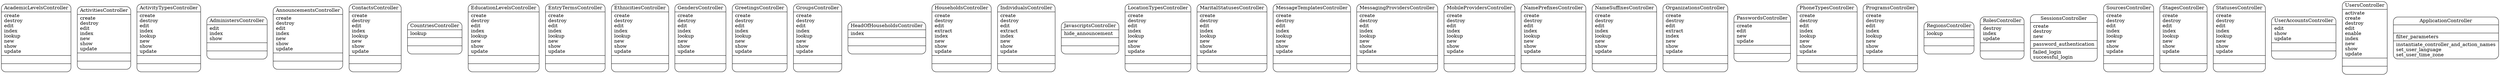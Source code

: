 digraph controllers_diagram {
	graph[overlap=false, splines=true]
	"AcademicLevelsController" [shape=Mrecord, label="{AcademicLevelsController|create\ldestroy\ledit\lindex\llookup\lnew\lshow\lupdate\l|\l|\l}"]
	"ActivitiesController" [shape=Mrecord, label="{ActivitiesController|create\ldestroy\ledit\lindex\lnew\lshow\lupdate\l|\l|\l}"]
	"ActivityTypesController" [shape=Mrecord, label="{ActivityTypesController|create\ldestroy\ledit\lindex\llookup\lnew\lshow\lupdate\l|\l|\l}"]
	"AdministersController" [shape=Mrecord, label="{AdministersController|edit\lindex\lshow\l|\l|\l}"]
	"AnnouncementsController" [shape=Mrecord, label="{AnnouncementsController|create\ldestroy\ledit\lindex\lnew\lshow\lupdate\l|\l|\l}"]
	"ContactsController" [shape=Mrecord, label="{ContactsController|create\ldestroy\ledit\lindex\llookup\lnew\lshow\lupdate\l|\l|\l}"]
	"CountriesController" [shape=Mrecord, label="{CountriesController|lookup\l|\l|\l}"]
	"EducationLevelsController" [shape=Mrecord, label="{EducationLevelsController|create\ldestroy\ledit\lindex\llookup\lnew\lshow\lupdate\l|\l|\l}"]
	"EntryTermsController" [shape=Mrecord, label="{EntryTermsController|create\ldestroy\ledit\lindex\llookup\lnew\lshow\lupdate\l|\l|\l}"]
	"EthnicitiesController" [shape=Mrecord, label="{EthnicitiesController|create\ldestroy\ledit\lindex\llookup\lnew\lshow\lupdate\l|\l|\l}"]
	"GendersController" [shape=Mrecord, label="{GendersController|create\ldestroy\ledit\lindex\llookup\lnew\lshow\lupdate\l|\l|\l}"]
	"GreetingsController" [shape=Mrecord, label="{GreetingsController|create\ldestroy\ledit\lindex\llookup\lnew\lshow\lupdate\l|\l|\l}"]
	"GroupsController" [shape=Mrecord, label="{GroupsController|create\ldestroy\ledit\lindex\llookup\lnew\lshow\lupdate\l|\l|\l}"]
	"HeadOfHouseholdsController" [shape=Mrecord, label="{HeadOfHouseholdsController|index\l|\l|\l}"]
	"HouseholdsController" [shape=Mrecord, label="{HouseholdsController|create\ldestroy\ledit\lextract\lindex\lnew\lshow\lupdate\l|\l|\l}"]
	"IndividualsController" [shape=Mrecord, label="{IndividualsController|create\ldestroy\ledit\lextract\lindex\lnew\lshow\lupdate\l|\l|\l}"]
	"JavascriptsController" [shape=Mrecord, label="{JavascriptsController|hide_announcement\l|\l|\l}"]
	"LocationTypesController" [shape=Mrecord, label="{LocationTypesController|create\ldestroy\ledit\lindex\llookup\lnew\lshow\lupdate\l|\l|\l}"]
	"MaritalStatusesController" [shape=Mrecord, label="{MaritalStatusesController|create\ldestroy\ledit\lindex\llookup\lnew\lshow\lupdate\l|\l|\l}"]
	"MessageTemplatesController" [shape=Mrecord, label="{MessageTemplatesController|create\ldestroy\ledit\lindex\llookup\lnew\lshow\lupdate\l|\l|\l}"]
	"MessagingProvidersController" [shape=Mrecord, label="{MessagingProvidersController|create\ldestroy\ledit\lindex\llookup\lnew\lshow\lupdate\l|\l|\l}"]
	"MobileProvidersController" [shape=Mrecord, label="{MobileProvidersController|create\ldestroy\ledit\lindex\llookup\lnew\lshow\lupdate\l|\l|\l}"]
	"NamePrefixesController" [shape=Mrecord, label="{NamePrefixesController|create\ldestroy\ledit\lindex\llookup\lnew\lshow\lupdate\l|\l|\l}"]
	"NameSuffixesController" [shape=Mrecord, label="{NameSuffixesController|create\ldestroy\ledit\lindex\llookup\lnew\lshow\lupdate\l|\l|\l}"]
	"OrganizationsController" [shape=Mrecord, label="{OrganizationsController|create\ldestroy\ledit\lextract\lindex\lnew\lshow\lupdate\l|\l|\l}"]
	"PasswordsController" [shape=Mrecord, label="{PasswordsController|create\ledit\lnew\lupdate\l|\l|\l}"]
	"PhoneTypesController" [shape=Mrecord, label="{PhoneTypesController|create\ldestroy\ledit\lindex\llookup\lnew\lshow\lupdate\l|\l|\l}"]
	"ProgramsController" [shape=Mrecord, label="{ProgramsController|create\ldestroy\ledit\lindex\llookup\lnew\lshow\lupdate\l|\l|\l}"]
	"RegionsController" [shape=Mrecord, label="{RegionsController|lookup\l|\l|\l}"]
	"RolesController" [shape=Mrecord, label="{RolesController|destroy\lindex\lupdate\l|\l|\l}"]
	"SessionsController" [shape=Mrecord, label="{SessionsController|create\ldestroy\lnew\l|password_authentication\l|failed_login\lsuccessful_login\l}"]
	"SourcesController" [shape=Mrecord, label="{SourcesController|create\ldestroy\ledit\lindex\llookup\lnew\lshow\lupdate\l|\l|\l}"]
	"StagesController" [shape=Mrecord, label="{StagesController|create\ldestroy\ledit\lindex\llookup\lnew\lshow\lupdate\l|\l|\l}"]
	"StatusesController" [shape=Mrecord, label="{StatusesController|create\ldestroy\ledit\lindex\llookup\lnew\lshow\lupdate\l|\l|\l}"]
	"UserAccountsController" [shape=Mrecord, label="{UserAccountsController|edit\lshow\lupdate\l|\l|\l}"]
	"UsersController" [shape=Mrecord, label="{UsersController|activate\lcreate\ldestroy\ledit\lenable\lindex\lnew\lshow\lupdate\l|\l|\l}"]
	"ApplicationController" [shape=Mrecord, label="{ApplicationController|\l|filter_parameters\l|instantiate_controller_and_action_names\lset_user_language\lset_user_time_zone\l}"]
}

